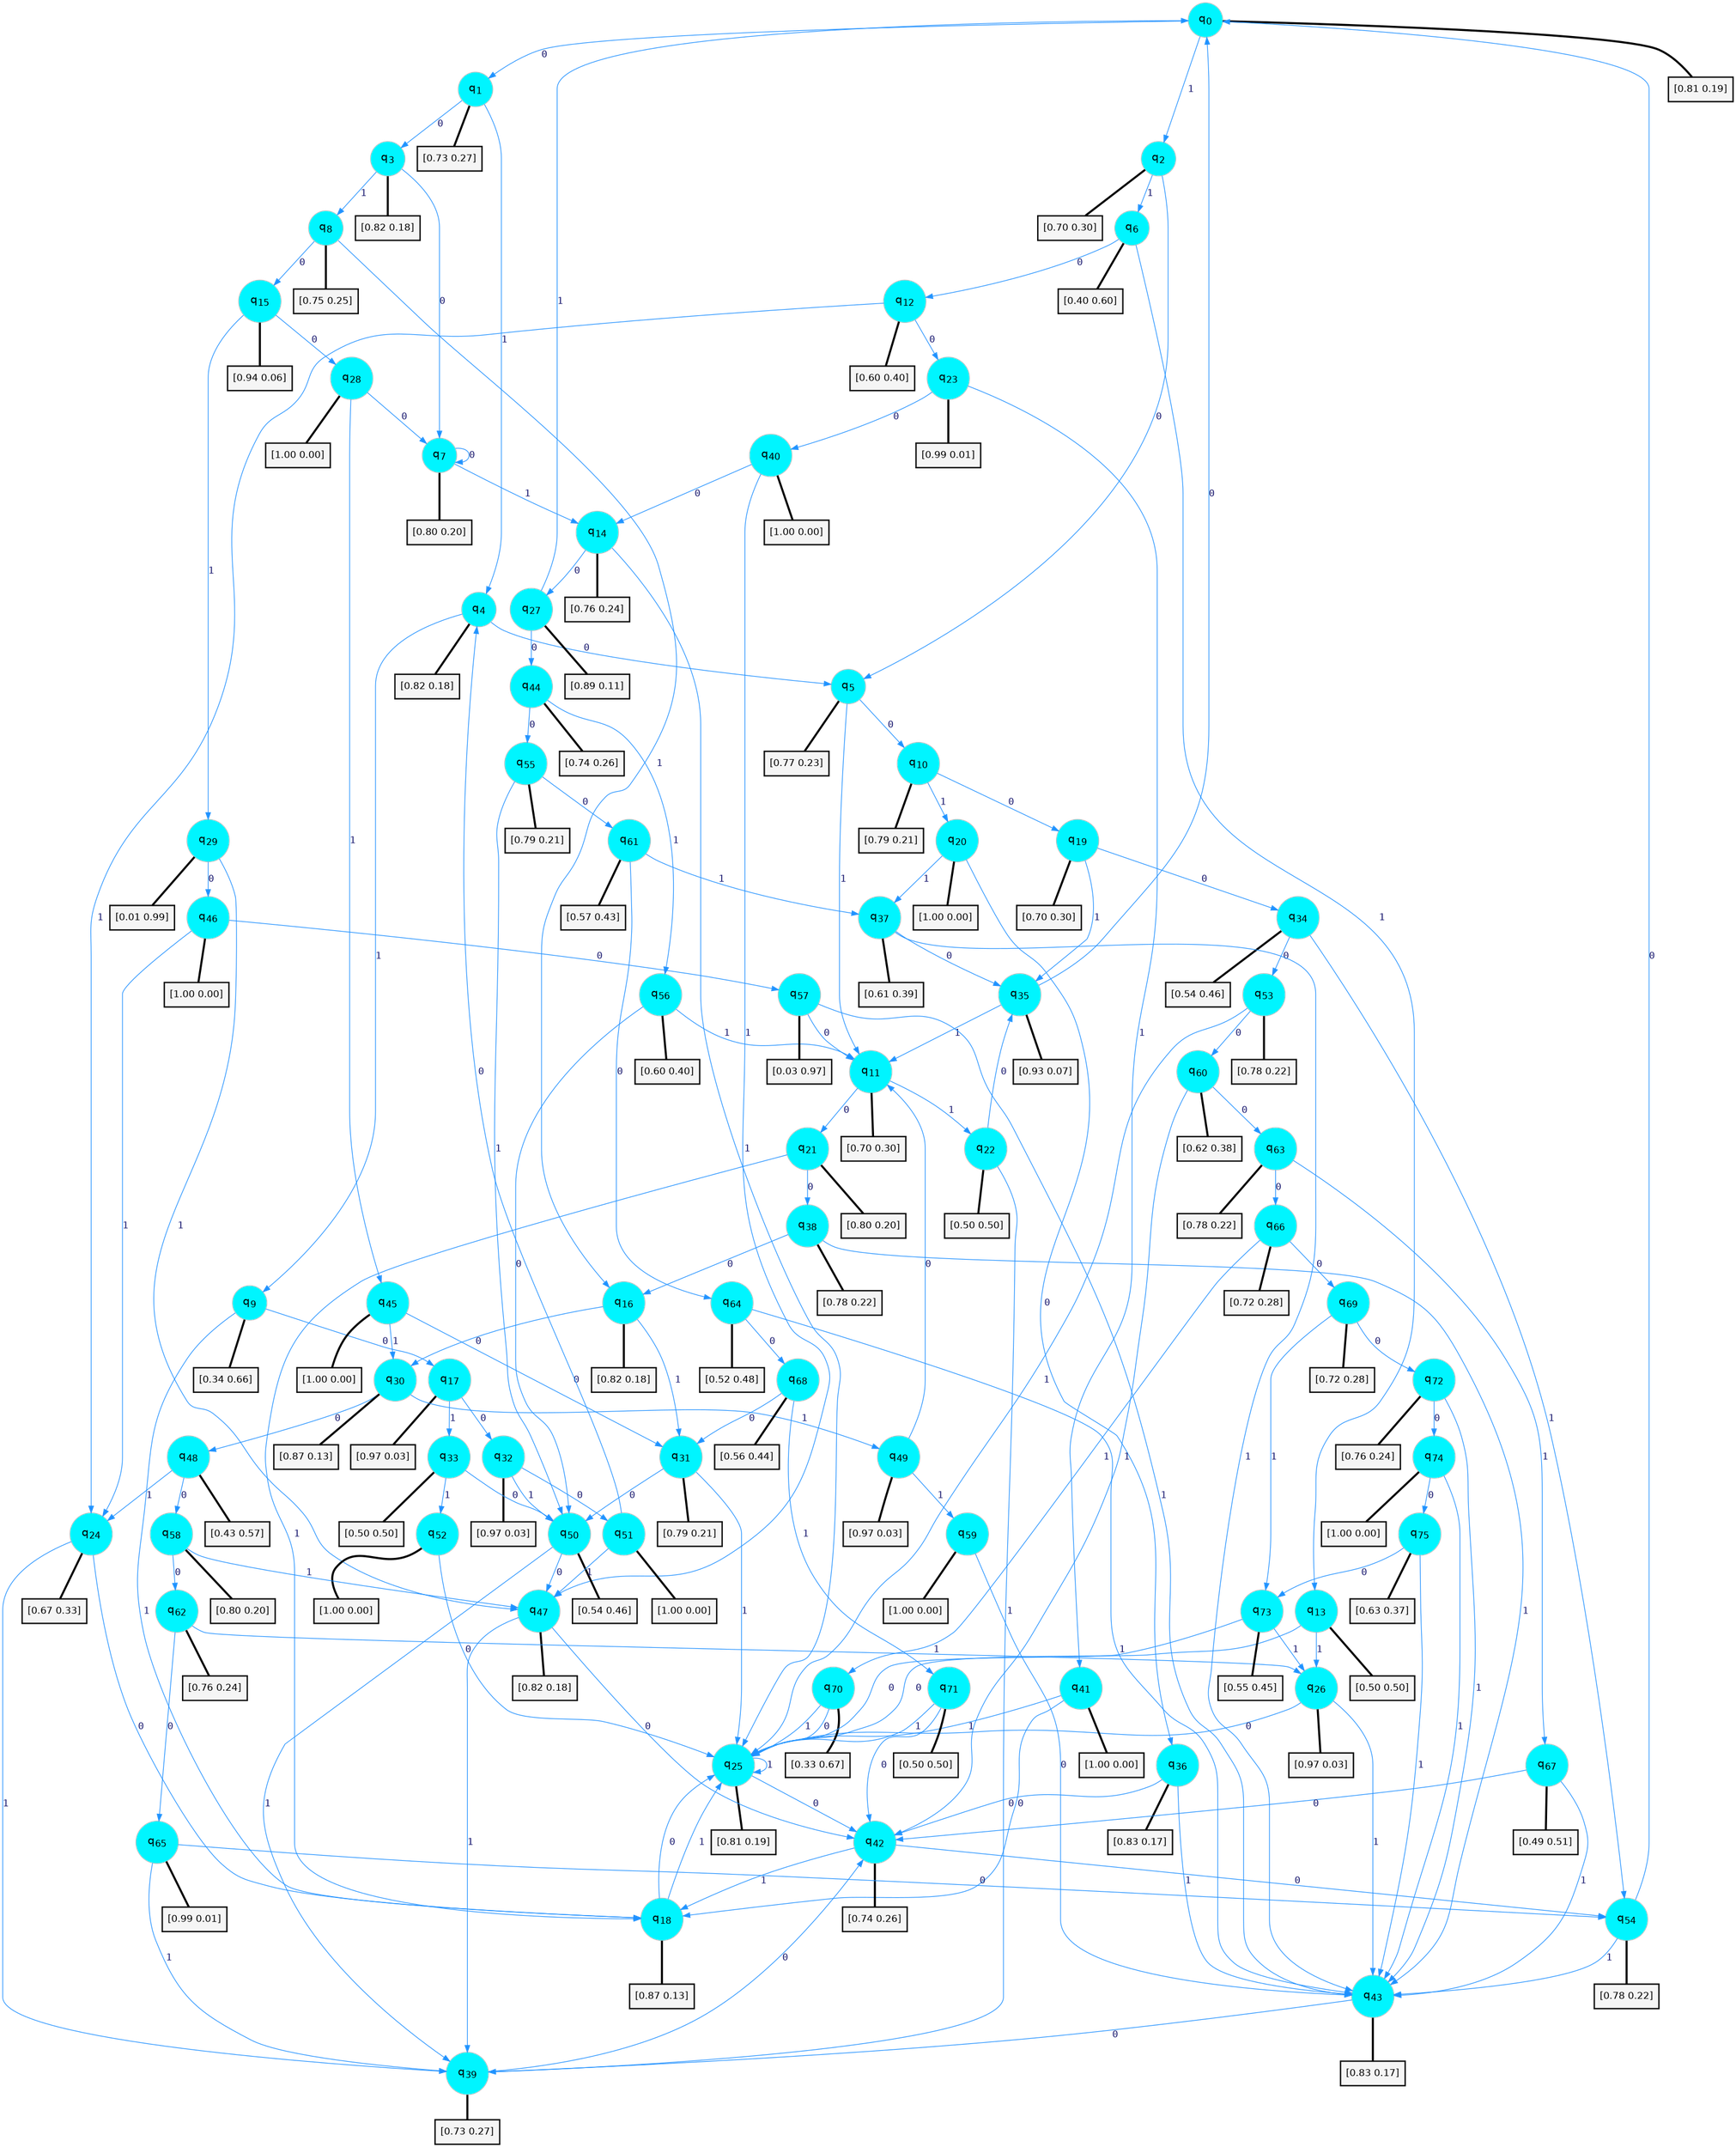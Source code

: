 digraph G {
graph [
bgcolor=transparent, dpi=300, rankdir=TD, size="40,25"];
node [
color=gray, fillcolor=turquoise1, fontcolor=black, fontname=Helvetica, fontsize=16, fontweight=bold, shape=circle, style=filled];
edge [
arrowsize=1, color=dodgerblue1, fontcolor=midnightblue, fontname=courier, fontweight=bold, penwidth=1, style=solid, weight=20];
0[label=<q<SUB>0</SUB>>];
1[label=<q<SUB>1</SUB>>];
2[label=<q<SUB>2</SUB>>];
3[label=<q<SUB>3</SUB>>];
4[label=<q<SUB>4</SUB>>];
5[label=<q<SUB>5</SUB>>];
6[label=<q<SUB>6</SUB>>];
7[label=<q<SUB>7</SUB>>];
8[label=<q<SUB>8</SUB>>];
9[label=<q<SUB>9</SUB>>];
10[label=<q<SUB>10</SUB>>];
11[label=<q<SUB>11</SUB>>];
12[label=<q<SUB>12</SUB>>];
13[label=<q<SUB>13</SUB>>];
14[label=<q<SUB>14</SUB>>];
15[label=<q<SUB>15</SUB>>];
16[label=<q<SUB>16</SUB>>];
17[label=<q<SUB>17</SUB>>];
18[label=<q<SUB>18</SUB>>];
19[label=<q<SUB>19</SUB>>];
20[label=<q<SUB>20</SUB>>];
21[label=<q<SUB>21</SUB>>];
22[label=<q<SUB>22</SUB>>];
23[label=<q<SUB>23</SUB>>];
24[label=<q<SUB>24</SUB>>];
25[label=<q<SUB>25</SUB>>];
26[label=<q<SUB>26</SUB>>];
27[label=<q<SUB>27</SUB>>];
28[label=<q<SUB>28</SUB>>];
29[label=<q<SUB>29</SUB>>];
30[label=<q<SUB>30</SUB>>];
31[label=<q<SUB>31</SUB>>];
32[label=<q<SUB>32</SUB>>];
33[label=<q<SUB>33</SUB>>];
34[label=<q<SUB>34</SUB>>];
35[label=<q<SUB>35</SUB>>];
36[label=<q<SUB>36</SUB>>];
37[label=<q<SUB>37</SUB>>];
38[label=<q<SUB>38</SUB>>];
39[label=<q<SUB>39</SUB>>];
40[label=<q<SUB>40</SUB>>];
41[label=<q<SUB>41</SUB>>];
42[label=<q<SUB>42</SUB>>];
43[label=<q<SUB>43</SUB>>];
44[label=<q<SUB>44</SUB>>];
45[label=<q<SUB>45</SUB>>];
46[label=<q<SUB>46</SUB>>];
47[label=<q<SUB>47</SUB>>];
48[label=<q<SUB>48</SUB>>];
49[label=<q<SUB>49</SUB>>];
50[label=<q<SUB>50</SUB>>];
51[label=<q<SUB>51</SUB>>];
52[label=<q<SUB>52</SUB>>];
53[label=<q<SUB>53</SUB>>];
54[label=<q<SUB>54</SUB>>];
55[label=<q<SUB>55</SUB>>];
56[label=<q<SUB>56</SUB>>];
57[label=<q<SUB>57</SUB>>];
58[label=<q<SUB>58</SUB>>];
59[label=<q<SUB>59</SUB>>];
60[label=<q<SUB>60</SUB>>];
61[label=<q<SUB>61</SUB>>];
62[label=<q<SUB>62</SUB>>];
63[label=<q<SUB>63</SUB>>];
64[label=<q<SUB>64</SUB>>];
65[label=<q<SUB>65</SUB>>];
66[label=<q<SUB>66</SUB>>];
67[label=<q<SUB>67</SUB>>];
68[label=<q<SUB>68</SUB>>];
69[label=<q<SUB>69</SUB>>];
70[label=<q<SUB>70</SUB>>];
71[label=<q<SUB>71</SUB>>];
72[label=<q<SUB>72</SUB>>];
73[label=<q<SUB>73</SUB>>];
74[label=<q<SUB>74</SUB>>];
75[label=<q<SUB>75</SUB>>];
76[label="[0.81 0.19]", shape=box,fontcolor=black, fontname=Helvetica, fontsize=14, penwidth=2, fillcolor=whitesmoke,color=black];
77[label="[0.73 0.27]", shape=box,fontcolor=black, fontname=Helvetica, fontsize=14, penwidth=2, fillcolor=whitesmoke,color=black];
78[label="[0.70 0.30]", shape=box,fontcolor=black, fontname=Helvetica, fontsize=14, penwidth=2, fillcolor=whitesmoke,color=black];
79[label="[0.82 0.18]", shape=box,fontcolor=black, fontname=Helvetica, fontsize=14, penwidth=2, fillcolor=whitesmoke,color=black];
80[label="[0.82 0.18]", shape=box,fontcolor=black, fontname=Helvetica, fontsize=14, penwidth=2, fillcolor=whitesmoke,color=black];
81[label="[0.77 0.23]", shape=box,fontcolor=black, fontname=Helvetica, fontsize=14, penwidth=2, fillcolor=whitesmoke,color=black];
82[label="[0.40 0.60]", shape=box,fontcolor=black, fontname=Helvetica, fontsize=14, penwidth=2, fillcolor=whitesmoke,color=black];
83[label="[0.80 0.20]", shape=box,fontcolor=black, fontname=Helvetica, fontsize=14, penwidth=2, fillcolor=whitesmoke,color=black];
84[label="[0.75 0.25]", shape=box,fontcolor=black, fontname=Helvetica, fontsize=14, penwidth=2, fillcolor=whitesmoke,color=black];
85[label="[0.34 0.66]", shape=box,fontcolor=black, fontname=Helvetica, fontsize=14, penwidth=2, fillcolor=whitesmoke,color=black];
86[label="[0.79 0.21]", shape=box,fontcolor=black, fontname=Helvetica, fontsize=14, penwidth=2, fillcolor=whitesmoke,color=black];
87[label="[0.70 0.30]", shape=box,fontcolor=black, fontname=Helvetica, fontsize=14, penwidth=2, fillcolor=whitesmoke,color=black];
88[label="[0.60 0.40]", shape=box,fontcolor=black, fontname=Helvetica, fontsize=14, penwidth=2, fillcolor=whitesmoke,color=black];
89[label="[0.50 0.50]", shape=box,fontcolor=black, fontname=Helvetica, fontsize=14, penwidth=2, fillcolor=whitesmoke,color=black];
90[label="[0.76 0.24]", shape=box,fontcolor=black, fontname=Helvetica, fontsize=14, penwidth=2, fillcolor=whitesmoke,color=black];
91[label="[0.94 0.06]", shape=box,fontcolor=black, fontname=Helvetica, fontsize=14, penwidth=2, fillcolor=whitesmoke,color=black];
92[label="[0.82 0.18]", shape=box,fontcolor=black, fontname=Helvetica, fontsize=14, penwidth=2, fillcolor=whitesmoke,color=black];
93[label="[0.97 0.03]", shape=box,fontcolor=black, fontname=Helvetica, fontsize=14, penwidth=2, fillcolor=whitesmoke,color=black];
94[label="[0.87 0.13]", shape=box,fontcolor=black, fontname=Helvetica, fontsize=14, penwidth=2, fillcolor=whitesmoke,color=black];
95[label="[0.70 0.30]", shape=box,fontcolor=black, fontname=Helvetica, fontsize=14, penwidth=2, fillcolor=whitesmoke,color=black];
96[label="[1.00 0.00]", shape=box,fontcolor=black, fontname=Helvetica, fontsize=14, penwidth=2, fillcolor=whitesmoke,color=black];
97[label="[0.80 0.20]", shape=box,fontcolor=black, fontname=Helvetica, fontsize=14, penwidth=2, fillcolor=whitesmoke,color=black];
98[label="[0.50 0.50]", shape=box,fontcolor=black, fontname=Helvetica, fontsize=14, penwidth=2, fillcolor=whitesmoke,color=black];
99[label="[0.99 0.01]", shape=box,fontcolor=black, fontname=Helvetica, fontsize=14, penwidth=2, fillcolor=whitesmoke,color=black];
100[label="[0.67 0.33]", shape=box,fontcolor=black, fontname=Helvetica, fontsize=14, penwidth=2, fillcolor=whitesmoke,color=black];
101[label="[0.81 0.19]", shape=box,fontcolor=black, fontname=Helvetica, fontsize=14, penwidth=2, fillcolor=whitesmoke,color=black];
102[label="[0.97 0.03]", shape=box,fontcolor=black, fontname=Helvetica, fontsize=14, penwidth=2, fillcolor=whitesmoke,color=black];
103[label="[0.89 0.11]", shape=box,fontcolor=black, fontname=Helvetica, fontsize=14, penwidth=2, fillcolor=whitesmoke,color=black];
104[label="[1.00 0.00]", shape=box,fontcolor=black, fontname=Helvetica, fontsize=14, penwidth=2, fillcolor=whitesmoke,color=black];
105[label="[0.01 0.99]", shape=box,fontcolor=black, fontname=Helvetica, fontsize=14, penwidth=2, fillcolor=whitesmoke,color=black];
106[label="[0.87 0.13]", shape=box,fontcolor=black, fontname=Helvetica, fontsize=14, penwidth=2, fillcolor=whitesmoke,color=black];
107[label="[0.79 0.21]", shape=box,fontcolor=black, fontname=Helvetica, fontsize=14, penwidth=2, fillcolor=whitesmoke,color=black];
108[label="[0.97 0.03]", shape=box,fontcolor=black, fontname=Helvetica, fontsize=14, penwidth=2, fillcolor=whitesmoke,color=black];
109[label="[0.50 0.50]", shape=box,fontcolor=black, fontname=Helvetica, fontsize=14, penwidth=2, fillcolor=whitesmoke,color=black];
110[label="[0.54 0.46]", shape=box,fontcolor=black, fontname=Helvetica, fontsize=14, penwidth=2, fillcolor=whitesmoke,color=black];
111[label="[0.93 0.07]", shape=box,fontcolor=black, fontname=Helvetica, fontsize=14, penwidth=2, fillcolor=whitesmoke,color=black];
112[label="[0.83 0.17]", shape=box,fontcolor=black, fontname=Helvetica, fontsize=14, penwidth=2, fillcolor=whitesmoke,color=black];
113[label="[0.61 0.39]", shape=box,fontcolor=black, fontname=Helvetica, fontsize=14, penwidth=2, fillcolor=whitesmoke,color=black];
114[label="[0.78 0.22]", shape=box,fontcolor=black, fontname=Helvetica, fontsize=14, penwidth=2, fillcolor=whitesmoke,color=black];
115[label="[0.73 0.27]", shape=box,fontcolor=black, fontname=Helvetica, fontsize=14, penwidth=2, fillcolor=whitesmoke,color=black];
116[label="[1.00 0.00]", shape=box,fontcolor=black, fontname=Helvetica, fontsize=14, penwidth=2, fillcolor=whitesmoke,color=black];
117[label="[1.00 0.00]", shape=box,fontcolor=black, fontname=Helvetica, fontsize=14, penwidth=2, fillcolor=whitesmoke,color=black];
118[label="[0.74 0.26]", shape=box,fontcolor=black, fontname=Helvetica, fontsize=14, penwidth=2, fillcolor=whitesmoke,color=black];
119[label="[0.83 0.17]", shape=box,fontcolor=black, fontname=Helvetica, fontsize=14, penwidth=2, fillcolor=whitesmoke,color=black];
120[label="[0.74 0.26]", shape=box,fontcolor=black, fontname=Helvetica, fontsize=14, penwidth=2, fillcolor=whitesmoke,color=black];
121[label="[1.00 0.00]", shape=box,fontcolor=black, fontname=Helvetica, fontsize=14, penwidth=2, fillcolor=whitesmoke,color=black];
122[label="[1.00 0.00]", shape=box,fontcolor=black, fontname=Helvetica, fontsize=14, penwidth=2, fillcolor=whitesmoke,color=black];
123[label="[0.82 0.18]", shape=box,fontcolor=black, fontname=Helvetica, fontsize=14, penwidth=2, fillcolor=whitesmoke,color=black];
124[label="[0.43 0.57]", shape=box,fontcolor=black, fontname=Helvetica, fontsize=14, penwidth=2, fillcolor=whitesmoke,color=black];
125[label="[0.97 0.03]", shape=box,fontcolor=black, fontname=Helvetica, fontsize=14, penwidth=2, fillcolor=whitesmoke,color=black];
126[label="[0.54 0.46]", shape=box,fontcolor=black, fontname=Helvetica, fontsize=14, penwidth=2, fillcolor=whitesmoke,color=black];
127[label="[1.00 0.00]", shape=box,fontcolor=black, fontname=Helvetica, fontsize=14, penwidth=2, fillcolor=whitesmoke,color=black];
128[label="[1.00 0.00]", shape=box,fontcolor=black, fontname=Helvetica, fontsize=14, penwidth=2, fillcolor=whitesmoke,color=black];
129[label="[0.78 0.22]", shape=box,fontcolor=black, fontname=Helvetica, fontsize=14, penwidth=2, fillcolor=whitesmoke,color=black];
130[label="[0.78 0.22]", shape=box,fontcolor=black, fontname=Helvetica, fontsize=14, penwidth=2, fillcolor=whitesmoke,color=black];
131[label="[0.79 0.21]", shape=box,fontcolor=black, fontname=Helvetica, fontsize=14, penwidth=2, fillcolor=whitesmoke,color=black];
132[label="[0.60 0.40]", shape=box,fontcolor=black, fontname=Helvetica, fontsize=14, penwidth=2, fillcolor=whitesmoke,color=black];
133[label="[0.03 0.97]", shape=box,fontcolor=black, fontname=Helvetica, fontsize=14, penwidth=2, fillcolor=whitesmoke,color=black];
134[label="[0.80 0.20]", shape=box,fontcolor=black, fontname=Helvetica, fontsize=14, penwidth=2, fillcolor=whitesmoke,color=black];
135[label="[1.00 0.00]", shape=box,fontcolor=black, fontname=Helvetica, fontsize=14, penwidth=2, fillcolor=whitesmoke,color=black];
136[label="[0.62 0.38]", shape=box,fontcolor=black, fontname=Helvetica, fontsize=14, penwidth=2, fillcolor=whitesmoke,color=black];
137[label="[0.57 0.43]", shape=box,fontcolor=black, fontname=Helvetica, fontsize=14, penwidth=2, fillcolor=whitesmoke,color=black];
138[label="[0.76 0.24]", shape=box,fontcolor=black, fontname=Helvetica, fontsize=14, penwidth=2, fillcolor=whitesmoke,color=black];
139[label="[0.78 0.22]", shape=box,fontcolor=black, fontname=Helvetica, fontsize=14, penwidth=2, fillcolor=whitesmoke,color=black];
140[label="[0.52 0.48]", shape=box,fontcolor=black, fontname=Helvetica, fontsize=14, penwidth=2, fillcolor=whitesmoke,color=black];
141[label="[0.99 0.01]", shape=box,fontcolor=black, fontname=Helvetica, fontsize=14, penwidth=2, fillcolor=whitesmoke,color=black];
142[label="[0.72 0.28]", shape=box,fontcolor=black, fontname=Helvetica, fontsize=14, penwidth=2, fillcolor=whitesmoke,color=black];
143[label="[0.49 0.51]", shape=box,fontcolor=black, fontname=Helvetica, fontsize=14, penwidth=2, fillcolor=whitesmoke,color=black];
144[label="[0.56 0.44]", shape=box,fontcolor=black, fontname=Helvetica, fontsize=14, penwidth=2, fillcolor=whitesmoke,color=black];
145[label="[0.72 0.28]", shape=box,fontcolor=black, fontname=Helvetica, fontsize=14, penwidth=2, fillcolor=whitesmoke,color=black];
146[label="[0.33 0.67]", shape=box,fontcolor=black, fontname=Helvetica, fontsize=14, penwidth=2, fillcolor=whitesmoke,color=black];
147[label="[0.50 0.50]", shape=box,fontcolor=black, fontname=Helvetica, fontsize=14, penwidth=2, fillcolor=whitesmoke,color=black];
148[label="[0.76 0.24]", shape=box,fontcolor=black, fontname=Helvetica, fontsize=14, penwidth=2, fillcolor=whitesmoke,color=black];
149[label="[0.55 0.45]", shape=box,fontcolor=black, fontname=Helvetica, fontsize=14, penwidth=2, fillcolor=whitesmoke,color=black];
150[label="[1.00 0.00]", shape=box,fontcolor=black, fontname=Helvetica, fontsize=14, penwidth=2, fillcolor=whitesmoke,color=black];
151[label="[0.63 0.37]", shape=box,fontcolor=black, fontname=Helvetica, fontsize=14, penwidth=2, fillcolor=whitesmoke,color=black];
0->1 [label=0];
0->2 [label=1];
0->76 [arrowhead=none, penwidth=3,color=black];
1->3 [label=0];
1->4 [label=1];
1->77 [arrowhead=none, penwidth=3,color=black];
2->5 [label=0];
2->6 [label=1];
2->78 [arrowhead=none, penwidth=3,color=black];
3->7 [label=0];
3->8 [label=1];
3->79 [arrowhead=none, penwidth=3,color=black];
4->5 [label=0];
4->9 [label=1];
4->80 [arrowhead=none, penwidth=3,color=black];
5->10 [label=0];
5->11 [label=1];
5->81 [arrowhead=none, penwidth=3,color=black];
6->12 [label=0];
6->13 [label=1];
6->82 [arrowhead=none, penwidth=3,color=black];
7->7 [label=0];
7->14 [label=1];
7->83 [arrowhead=none, penwidth=3,color=black];
8->15 [label=0];
8->16 [label=1];
8->84 [arrowhead=none, penwidth=3,color=black];
9->17 [label=0];
9->18 [label=1];
9->85 [arrowhead=none, penwidth=3,color=black];
10->19 [label=0];
10->20 [label=1];
10->86 [arrowhead=none, penwidth=3,color=black];
11->21 [label=0];
11->22 [label=1];
11->87 [arrowhead=none, penwidth=3,color=black];
12->23 [label=0];
12->24 [label=1];
12->88 [arrowhead=none, penwidth=3,color=black];
13->25 [label=0];
13->26 [label=1];
13->89 [arrowhead=none, penwidth=3,color=black];
14->27 [label=0];
14->25 [label=1];
14->90 [arrowhead=none, penwidth=3,color=black];
15->28 [label=0];
15->29 [label=1];
15->91 [arrowhead=none, penwidth=3,color=black];
16->30 [label=0];
16->31 [label=1];
16->92 [arrowhead=none, penwidth=3,color=black];
17->32 [label=0];
17->33 [label=1];
17->93 [arrowhead=none, penwidth=3,color=black];
18->25 [label=0];
18->25 [label=1];
18->94 [arrowhead=none, penwidth=3,color=black];
19->34 [label=0];
19->35 [label=1];
19->95 [arrowhead=none, penwidth=3,color=black];
20->36 [label=0];
20->37 [label=1];
20->96 [arrowhead=none, penwidth=3,color=black];
21->38 [label=0];
21->18 [label=1];
21->97 [arrowhead=none, penwidth=3,color=black];
22->35 [label=0];
22->39 [label=1];
22->98 [arrowhead=none, penwidth=3,color=black];
23->40 [label=0];
23->41 [label=1];
23->99 [arrowhead=none, penwidth=3,color=black];
24->18 [label=0];
24->39 [label=1];
24->100 [arrowhead=none, penwidth=3,color=black];
25->42 [label=0];
25->25 [label=1];
25->101 [arrowhead=none, penwidth=3,color=black];
26->25 [label=0];
26->43 [label=1];
26->102 [arrowhead=none, penwidth=3,color=black];
27->44 [label=0];
27->0 [label=1];
27->103 [arrowhead=none, penwidth=3,color=black];
28->7 [label=0];
28->45 [label=1];
28->104 [arrowhead=none, penwidth=3,color=black];
29->46 [label=0];
29->47 [label=1];
29->105 [arrowhead=none, penwidth=3,color=black];
30->48 [label=0];
30->49 [label=1];
30->106 [arrowhead=none, penwidth=3,color=black];
31->50 [label=0];
31->25 [label=1];
31->107 [arrowhead=none, penwidth=3,color=black];
32->51 [label=0];
32->50 [label=1];
32->108 [arrowhead=none, penwidth=3,color=black];
33->50 [label=0];
33->52 [label=1];
33->109 [arrowhead=none, penwidth=3,color=black];
34->53 [label=0];
34->54 [label=1];
34->110 [arrowhead=none, penwidth=3,color=black];
35->0 [label=0];
35->11 [label=1];
35->111 [arrowhead=none, penwidth=3,color=black];
36->42 [label=0];
36->43 [label=1];
36->112 [arrowhead=none, penwidth=3,color=black];
37->35 [label=0];
37->43 [label=1];
37->113 [arrowhead=none, penwidth=3,color=black];
38->16 [label=0];
38->43 [label=1];
38->114 [arrowhead=none, penwidth=3,color=black];
39->42 [label=0];
39->115 [arrowhead=none, penwidth=3,color=black];
40->14 [label=0];
40->47 [label=1];
40->116 [arrowhead=none, penwidth=3,color=black];
41->18 [label=0];
41->25 [label=1];
41->117 [arrowhead=none, penwidth=3,color=black];
42->54 [label=0];
42->18 [label=1];
42->118 [arrowhead=none, penwidth=3,color=black];
43->39 [label=0];
43->119 [arrowhead=none, penwidth=3,color=black];
44->55 [label=0];
44->56 [label=1];
44->120 [arrowhead=none, penwidth=3,color=black];
45->31 [label=0];
45->30 [label=1];
45->121 [arrowhead=none, penwidth=3,color=black];
46->57 [label=0];
46->24 [label=1];
46->122 [arrowhead=none, penwidth=3,color=black];
47->42 [label=0];
47->39 [label=1];
47->123 [arrowhead=none, penwidth=3,color=black];
48->58 [label=0];
48->24 [label=1];
48->124 [arrowhead=none, penwidth=3,color=black];
49->11 [label=0];
49->59 [label=1];
49->125 [arrowhead=none, penwidth=3,color=black];
50->47 [label=0];
50->39 [label=1];
50->126 [arrowhead=none, penwidth=3,color=black];
51->4 [label=0];
51->47 [label=1];
51->127 [arrowhead=none, penwidth=3,color=black];
52->25 [label=0];
52->128 [arrowhead=none, penwidth=3,color=black];
53->60 [label=0];
53->25 [label=1];
53->129 [arrowhead=none, penwidth=3,color=black];
54->0 [label=0];
54->43 [label=1];
54->130 [arrowhead=none, penwidth=3,color=black];
55->61 [label=0];
55->50 [label=1];
55->131 [arrowhead=none, penwidth=3,color=black];
56->50 [label=0];
56->11 [label=1];
56->132 [arrowhead=none, penwidth=3,color=black];
57->11 [label=0];
57->43 [label=1];
57->133 [arrowhead=none, penwidth=3,color=black];
58->62 [label=0];
58->47 [label=1];
58->134 [arrowhead=none, penwidth=3,color=black];
59->43 [label=0];
59->135 [arrowhead=none, penwidth=3,color=black];
60->63 [label=0];
60->42 [label=1];
60->136 [arrowhead=none, penwidth=3,color=black];
61->64 [label=0];
61->37 [label=1];
61->137 [arrowhead=none, penwidth=3,color=black];
62->65 [label=0];
62->26 [label=1];
62->138 [arrowhead=none, penwidth=3,color=black];
63->66 [label=0];
63->67 [label=1];
63->139 [arrowhead=none, penwidth=3,color=black];
64->68 [label=0];
64->43 [label=1];
64->140 [arrowhead=none, penwidth=3,color=black];
65->54 [label=0];
65->39 [label=1];
65->141 [arrowhead=none, penwidth=3,color=black];
66->69 [label=0];
66->70 [label=1];
66->142 [arrowhead=none, penwidth=3,color=black];
67->42 [label=0];
67->43 [label=1];
67->143 [arrowhead=none, penwidth=3,color=black];
68->31 [label=0];
68->71 [label=1];
68->144 [arrowhead=none, penwidth=3,color=black];
69->72 [label=0];
69->73 [label=1];
69->145 [arrowhead=none, penwidth=3,color=black];
70->25 [label=0];
70->25 [label=1];
70->146 [arrowhead=none, penwidth=3,color=black];
71->42 [label=0];
71->25 [label=1];
71->147 [arrowhead=none, penwidth=3,color=black];
72->74 [label=0];
72->43 [label=1];
72->148 [arrowhead=none, penwidth=3,color=black];
73->25 [label=0];
73->26 [label=1];
73->149 [arrowhead=none, penwidth=3,color=black];
74->75 [label=0];
74->43 [label=1];
74->150 [arrowhead=none, penwidth=3,color=black];
75->73 [label=0];
75->43 [label=1];
75->151 [arrowhead=none, penwidth=3,color=black];
}
